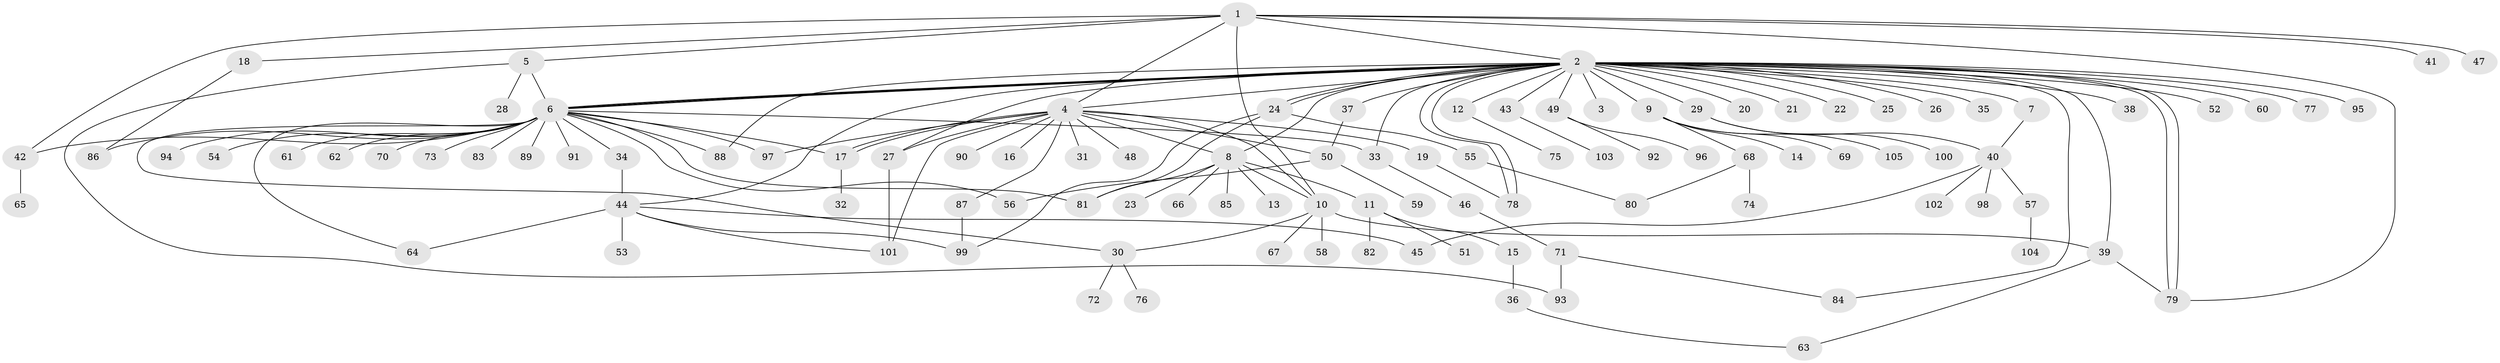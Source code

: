 // coarse degree distribution, {2: 0.265625, 3: 0.09375, 1: 0.46875, 28: 0.015625, 4: 0.03125, 7: 0.03125, 5: 0.046875, 21: 0.015625, 12: 0.015625, 6: 0.015625}
// Generated by graph-tools (version 1.1) at 2025/36/03/04/25 23:36:49]
// undirected, 105 vertices, 144 edges
graph export_dot {
  node [color=gray90,style=filled];
  1;
  2;
  3;
  4;
  5;
  6;
  7;
  8;
  9;
  10;
  11;
  12;
  13;
  14;
  15;
  16;
  17;
  18;
  19;
  20;
  21;
  22;
  23;
  24;
  25;
  26;
  27;
  28;
  29;
  30;
  31;
  32;
  33;
  34;
  35;
  36;
  37;
  38;
  39;
  40;
  41;
  42;
  43;
  44;
  45;
  46;
  47;
  48;
  49;
  50;
  51;
  52;
  53;
  54;
  55;
  56;
  57;
  58;
  59;
  60;
  61;
  62;
  63;
  64;
  65;
  66;
  67;
  68;
  69;
  70;
  71;
  72;
  73;
  74;
  75;
  76;
  77;
  78;
  79;
  80;
  81;
  82;
  83;
  84;
  85;
  86;
  87;
  88;
  89;
  90;
  91;
  92;
  93;
  94;
  95;
  96;
  97;
  98;
  99;
  100;
  101;
  102;
  103;
  104;
  105;
  1 -- 2;
  1 -- 4;
  1 -- 5;
  1 -- 10;
  1 -- 18;
  1 -- 41;
  1 -- 42;
  1 -- 47;
  1 -- 79;
  2 -- 3;
  2 -- 4;
  2 -- 6;
  2 -- 6;
  2 -- 6;
  2 -- 6;
  2 -- 7;
  2 -- 8;
  2 -- 9;
  2 -- 12;
  2 -- 20;
  2 -- 21;
  2 -- 22;
  2 -- 24;
  2 -- 24;
  2 -- 25;
  2 -- 26;
  2 -- 27;
  2 -- 29;
  2 -- 33;
  2 -- 35;
  2 -- 37;
  2 -- 38;
  2 -- 39;
  2 -- 43;
  2 -- 44;
  2 -- 49;
  2 -- 52;
  2 -- 60;
  2 -- 77;
  2 -- 78;
  2 -- 78;
  2 -- 79;
  2 -- 79;
  2 -- 84;
  2 -- 88;
  2 -- 95;
  4 -- 8;
  4 -- 10;
  4 -- 16;
  4 -- 17;
  4 -- 17;
  4 -- 19;
  4 -- 27;
  4 -- 31;
  4 -- 48;
  4 -- 50;
  4 -- 87;
  4 -- 90;
  4 -- 97;
  4 -- 101;
  5 -- 6;
  5 -- 28;
  5 -- 93;
  6 -- 17;
  6 -- 30;
  6 -- 33;
  6 -- 34;
  6 -- 42;
  6 -- 54;
  6 -- 56;
  6 -- 61;
  6 -- 62;
  6 -- 64;
  6 -- 70;
  6 -- 73;
  6 -- 81;
  6 -- 83;
  6 -- 86;
  6 -- 88;
  6 -- 89;
  6 -- 91;
  6 -- 94;
  6 -- 97;
  7 -- 40;
  8 -- 10;
  8 -- 11;
  8 -- 13;
  8 -- 23;
  8 -- 66;
  8 -- 81;
  8 -- 85;
  9 -- 14;
  9 -- 68;
  9 -- 69;
  9 -- 105;
  10 -- 30;
  10 -- 39;
  10 -- 58;
  10 -- 67;
  11 -- 15;
  11 -- 51;
  11 -- 82;
  12 -- 75;
  15 -- 36;
  17 -- 32;
  18 -- 86;
  19 -- 78;
  24 -- 55;
  24 -- 81;
  24 -- 99;
  27 -- 101;
  29 -- 40;
  29 -- 100;
  30 -- 72;
  30 -- 76;
  33 -- 46;
  34 -- 44;
  36 -- 63;
  37 -- 50;
  39 -- 63;
  39 -- 79;
  40 -- 45;
  40 -- 57;
  40 -- 98;
  40 -- 102;
  42 -- 65;
  43 -- 103;
  44 -- 45;
  44 -- 53;
  44 -- 64;
  44 -- 99;
  44 -- 101;
  46 -- 71;
  49 -- 92;
  49 -- 96;
  50 -- 56;
  50 -- 59;
  55 -- 80;
  57 -- 104;
  68 -- 74;
  68 -- 80;
  71 -- 84;
  71 -- 93;
  87 -- 99;
}
